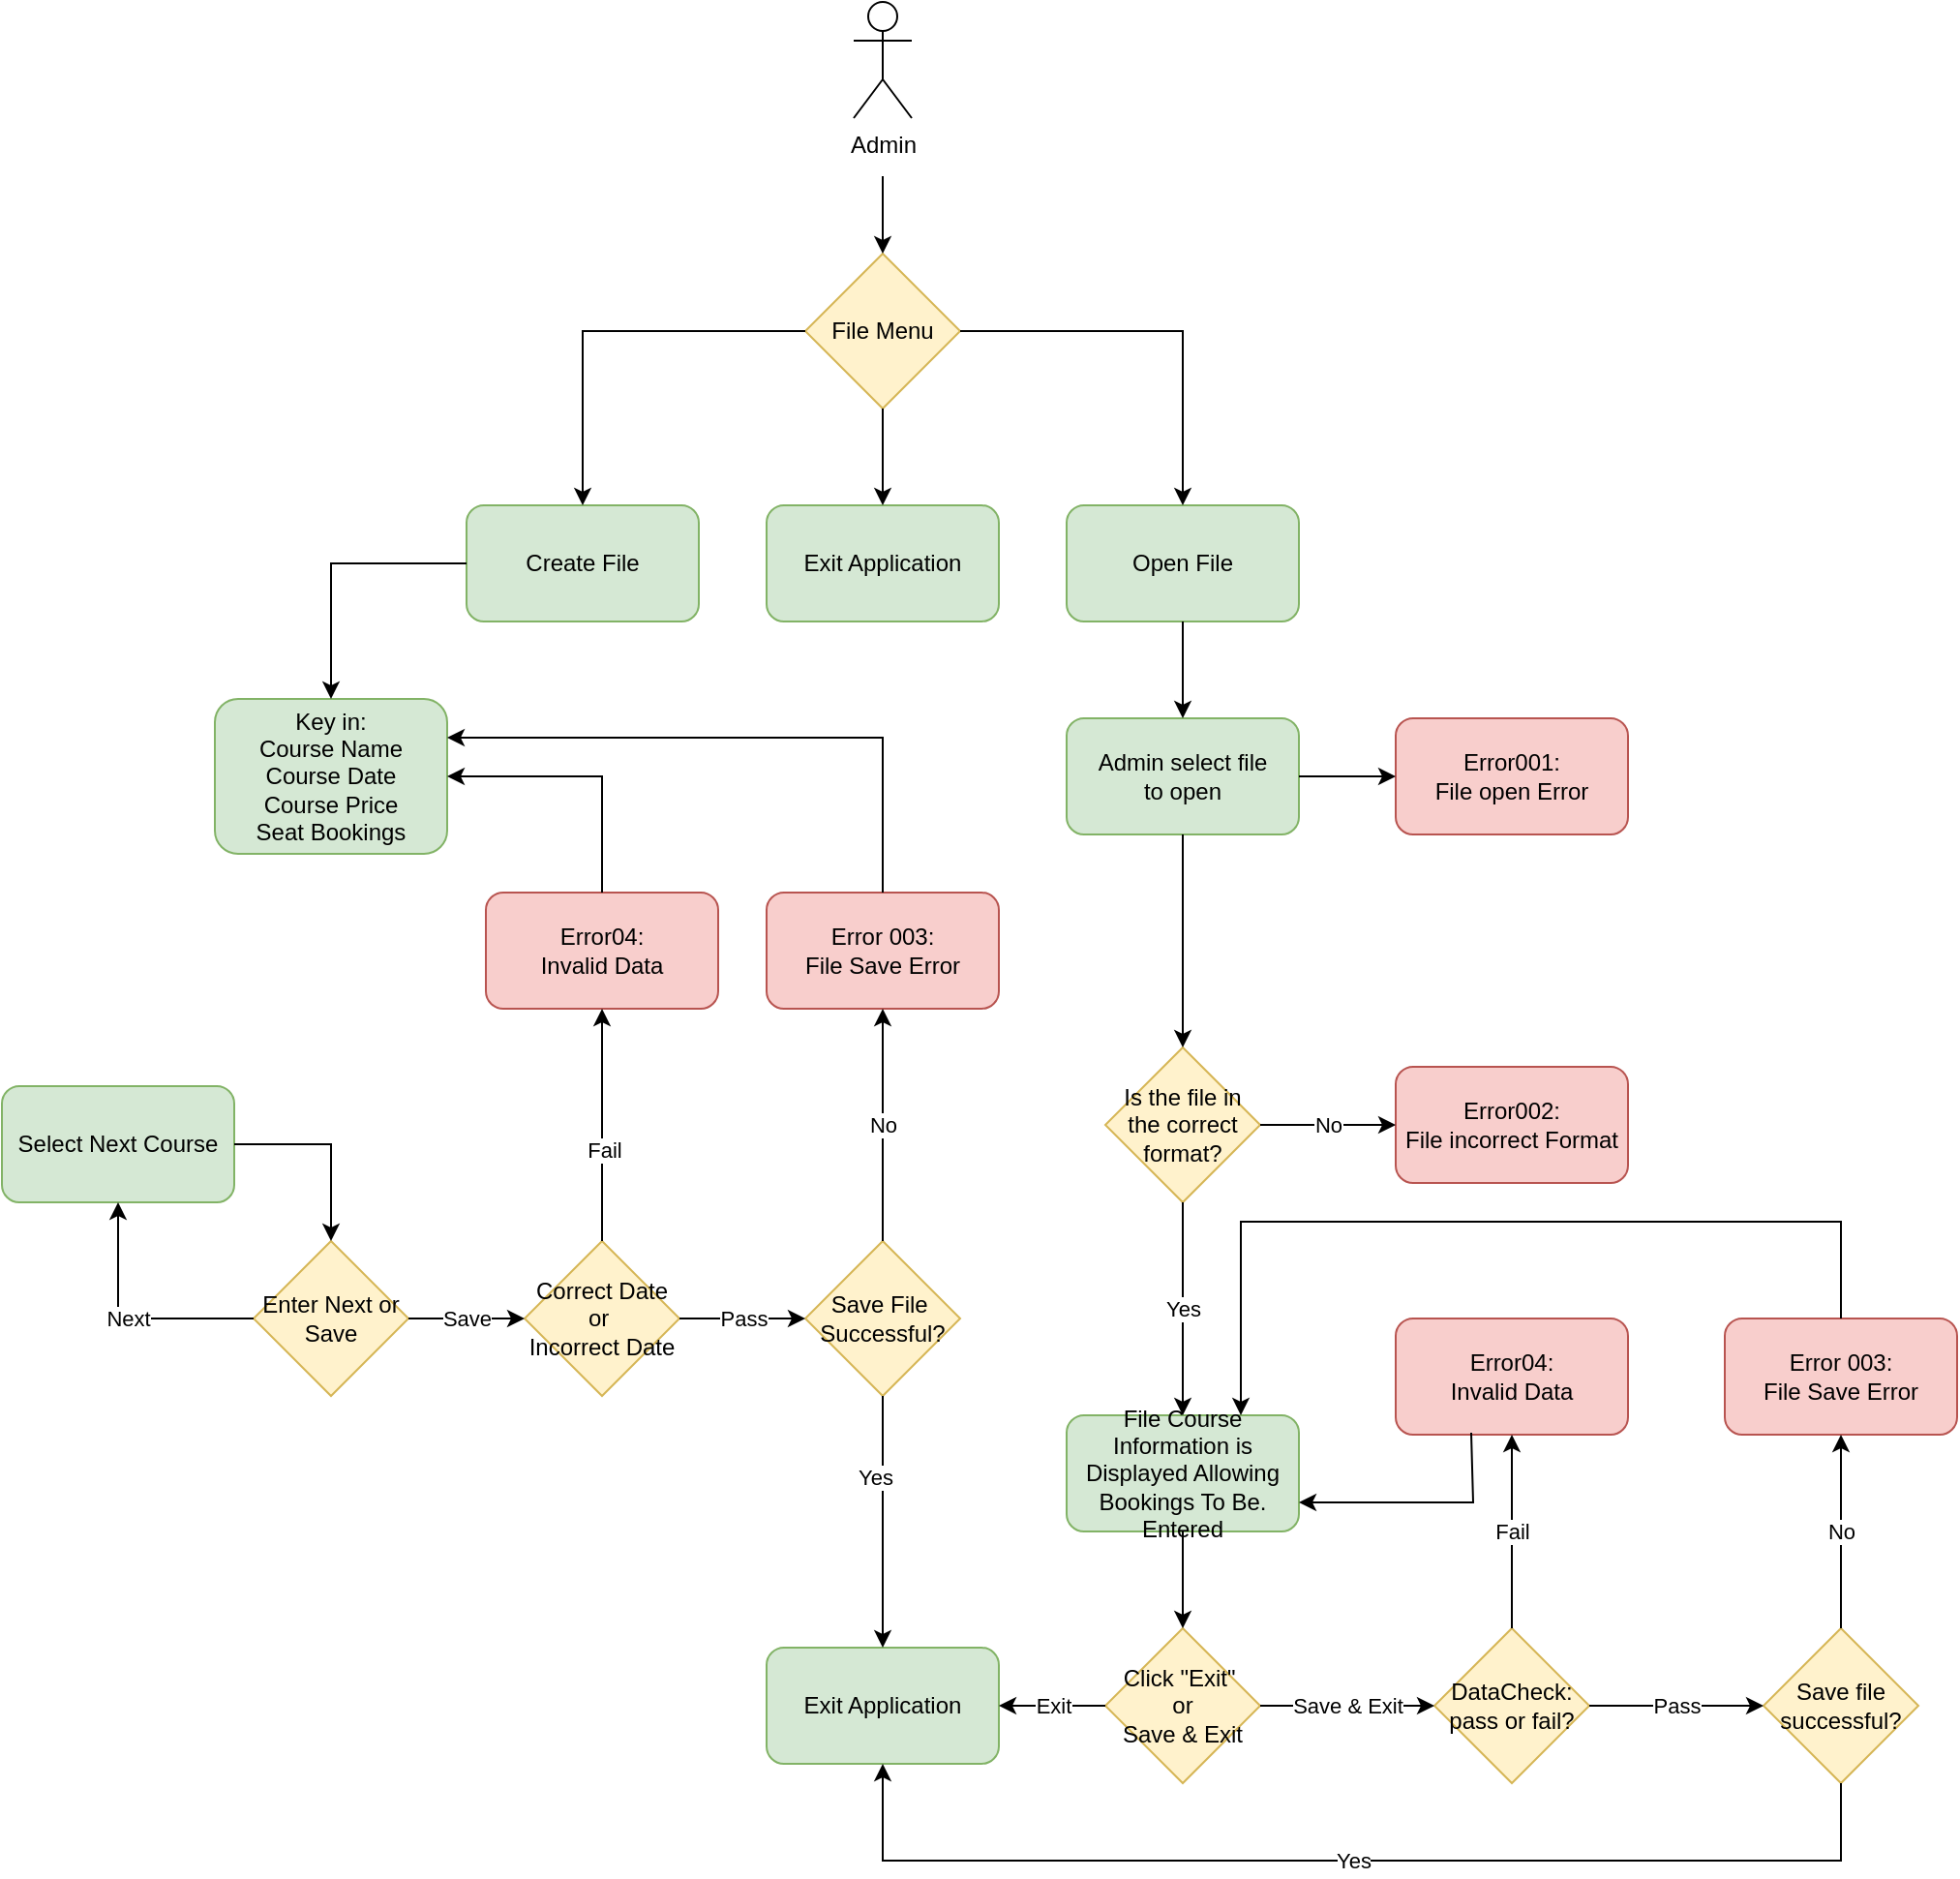 <mxfile version="21.3.8" type="github">
  <diagram name="Page-1" id="c9ofWrENyJ3qVxIOdhhi">
    <mxGraphModel dx="2074" dy="1131" grid="1" gridSize="10" guides="1" tooltips="1" connect="1" arrows="1" fold="1" page="1" pageScale="1" pageWidth="850" pageHeight="1100" math="0" shadow="0">
      <root>
        <mxCell id="0" />
        <mxCell id="1" parent="0" />
        <mxCell id="SaWeX0w0EADOhBqS0NB5-1" value="Admin" style="shape=umlActor;verticalLabelPosition=bottom;verticalAlign=top;html=1;outlineConnect=0;" parent="1" vertex="1">
          <mxGeometry x="360" y="20" width="30" height="60" as="geometry" />
        </mxCell>
        <mxCell id="SaWeX0w0EADOhBqS0NB5-2" value="File Menu" style="rhombus;whiteSpace=wrap;html=1;fillColor=#fff2cc;strokeColor=#d6b656;" parent="1" vertex="1">
          <mxGeometry x="335" y="150" width="80" height="80" as="geometry" />
        </mxCell>
        <mxCell id="SaWeX0w0EADOhBqS0NB5-3" value="Create File" style="rounded=1;whiteSpace=wrap;html=1;fillColor=#d5e8d4;strokeColor=#82b366;" parent="1" vertex="1">
          <mxGeometry x="160" y="280" width="120" height="60" as="geometry" />
        </mxCell>
        <mxCell id="SaWeX0w0EADOhBqS0NB5-4" value="Exit Application" style="rounded=1;whiteSpace=wrap;html=1;fillColor=#d5e8d4;strokeColor=#82b366;" parent="1" vertex="1">
          <mxGeometry x="315" y="280" width="120" height="60" as="geometry" />
        </mxCell>
        <mxCell id="SaWeX0w0EADOhBqS0NB5-5" value="Open File" style="rounded=1;whiteSpace=wrap;html=1;fillColor=#d5e8d4;strokeColor=#82b366;" parent="1" vertex="1">
          <mxGeometry x="470" y="280" width="120" height="60" as="geometry" />
        </mxCell>
        <mxCell id="SaWeX0w0EADOhBqS0NB5-6" value="Key in:&lt;br&gt;Course Name&lt;br&gt;Course Date&lt;br&gt;Course Price&lt;br&gt;Seat Bookings" style="rounded=1;whiteSpace=wrap;html=1;fillColor=#d5e8d4;strokeColor=#82b366;" parent="1" vertex="1">
          <mxGeometry x="30" y="380" width="120" height="80" as="geometry" />
        </mxCell>
        <mxCell id="SaWeX0w0EADOhBqS0NB5-7" value="Admin select file&lt;br&gt;to open" style="rounded=1;whiteSpace=wrap;html=1;fillColor=#d5e8d4;strokeColor=#82b366;" parent="1" vertex="1">
          <mxGeometry x="470" y="390" width="120" height="60" as="geometry" />
        </mxCell>
        <mxCell id="SaWeX0w0EADOhBqS0NB5-8" value="Error001:&lt;br&gt;File open Error" style="rounded=1;whiteSpace=wrap;html=1;fillColor=#f8cecc;strokeColor=#b85450;" parent="1" vertex="1">
          <mxGeometry x="640" y="390" width="120" height="60" as="geometry" />
        </mxCell>
        <mxCell id="SaWeX0w0EADOhBqS0NB5-9" value="Error04:&lt;br&gt;Invalid Data" style="rounded=1;whiteSpace=wrap;html=1;fillColor=#f8cecc;strokeColor=#b85450;" parent="1" vertex="1">
          <mxGeometry x="170" y="480" width="120" height="60" as="geometry" />
        </mxCell>
        <mxCell id="SaWeX0w0EADOhBqS0NB5-10" value="Error 003:&lt;br&gt;File Save Error" style="rounded=1;whiteSpace=wrap;html=1;fillColor=#f8cecc;strokeColor=#b85450;" parent="1" vertex="1">
          <mxGeometry x="315" y="480" width="120" height="60" as="geometry" />
        </mxCell>
        <mxCell id="SaWeX0w0EADOhBqS0NB5-11" value="Select Next Course" style="rounded=1;whiteSpace=wrap;html=1;fillColor=#d5e8d4;strokeColor=#82b366;" parent="1" vertex="1">
          <mxGeometry x="-80" y="580" width="120" height="60" as="geometry" />
        </mxCell>
        <mxCell id="SaWeX0w0EADOhBqS0NB5-12" value="Enter Next or Save" style="rhombus;whiteSpace=wrap;html=1;fillColor=#fff2cc;strokeColor=#d6b656;" parent="1" vertex="1">
          <mxGeometry x="50" y="660" width="80" height="80" as="geometry" />
        </mxCell>
        <mxCell id="SaWeX0w0EADOhBqS0NB5-13" value="Correct Date&lt;br&gt;or&amp;nbsp;&lt;br&gt;Incorrect Date" style="rhombus;whiteSpace=wrap;html=1;fillColor=#fff2cc;strokeColor=#d6b656;" parent="1" vertex="1">
          <mxGeometry x="190" y="660" width="80" height="80" as="geometry" />
        </mxCell>
        <mxCell id="SaWeX0w0EADOhBqS0NB5-14" value="Save File&amp;nbsp;&lt;br&gt;Successful?" style="rhombus;whiteSpace=wrap;html=1;fillColor=#fff2cc;strokeColor=#d6b656;" parent="1" vertex="1">
          <mxGeometry x="335" y="660" width="80" height="80" as="geometry" />
        </mxCell>
        <mxCell id="SaWeX0w0EADOhBqS0NB5-15" value="Is the file in the correct format?" style="rhombus;whiteSpace=wrap;html=1;fillColor=#fff2cc;strokeColor=#d6b656;" parent="1" vertex="1">
          <mxGeometry x="490" y="560" width="80" height="80" as="geometry" />
        </mxCell>
        <mxCell id="SaWeX0w0EADOhBqS0NB5-16" value="Error002:&lt;br&gt;File incorrect Format" style="rounded=1;whiteSpace=wrap;html=1;fillColor=#f8cecc;strokeColor=#b85450;" parent="1" vertex="1">
          <mxGeometry x="640" y="570" width="120" height="60" as="geometry" />
        </mxCell>
        <mxCell id="SaWeX0w0EADOhBqS0NB5-17" value="File Course Information is Displayed Allowing Bookings To Be. Entered" style="rounded=1;whiteSpace=wrap;html=1;fillColor=#d5e8d4;strokeColor=#82b366;" parent="1" vertex="1">
          <mxGeometry x="470" y="750" width="120" height="60" as="geometry" />
        </mxCell>
        <mxCell id="SaWeX0w0EADOhBqS0NB5-18" value="Error04:&lt;br&gt;Invalid Data" style="rounded=1;whiteSpace=wrap;html=1;fillColor=#f8cecc;strokeColor=#b85450;" parent="1" vertex="1">
          <mxGeometry x="640" y="700" width="120" height="60" as="geometry" />
        </mxCell>
        <mxCell id="SaWeX0w0EADOhBqS0NB5-19" value="Error 003:&lt;br&gt;File Save Error" style="rounded=1;whiteSpace=wrap;html=1;fillColor=#f8cecc;strokeColor=#b85450;" parent="1" vertex="1">
          <mxGeometry x="810" y="700" width="120" height="60" as="geometry" />
        </mxCell>
        <mxCell id="SaWeX0w0EADOhBqS0NB5-20" value="Save file&lt;br&gt;successful?" style="rhombus;whiteSpace=wrap;html=1;fillColor=#fff2cc;strokeColor=#d6b656;" parent="1" vertex="1">
          <mxGeometry x="830" y="860" width="80" height="80" as="geometry" />
        </mxCell>
        <mxCell id="SaWeX0w0EADOhBqS0NB5-21" value="DataCheck:&lt;br&gt;pass or fail?" style="rhombus;whiteSpace=wrap;html=1;fillColor=#fff2cc;strokeColor=#d6b656;" parent="1" vertex="1">
          <mxGeometry x="660" y="860" width="80" height="80" as="geometry" />
        </mxCell>
        <mxCell id="SaWeX0w0EADOhBqS0NB5-22" value="Click &quot;Exit&quot;&amp;nbsp;&lt;br&gt;or&lt;br&gt;Save &amp;amp; Exit" style="rhombus;whiteSpace=wrap;html=1;fillColor=#fff2cc;strokeColor=#d6b656;" parent="1" vertex="1">
          <mxGeometry x="490" y="860" width="80" height="80" as="geometry" />
        </mxCell>
        <mxCell id="SaWeX0w0EADOhBqS0NB5-23" value="Exit Application" style="rounded=1;whiteSpace=wrap;html=1;fillColor=#d5e8d4;strokeColor=#82b366;" parent="1" vertex="1">
          <mxGeometry x="315" y="870" width="120" height="60" as="geometry" />
        </mxCell>
        <mxCell id="SaWeX0w0EADOhBqS0NB5-24" value="" style="endArrow=classic;html=1;rounded=0;entryX=0.5;entryY=0;entryDx=0;entryDy=0;exitX=0;exitY=0.5;exitDx=0;exitDy=0;" parent="1" source="SaWeX0w0EADOhBqS0NB5-2" target="SaWeX0w0EADOhBqS0NB5-3" edge="1">
          <mxGeometry width="50" height="50" relative="1" as="geometry">
            <mxPoint x="390" y="330" as="sourcePoint" />
            <mxPoint x="440" y="280" as="targetPoint" />
            <Array as="points">
              <mxPoint x="220" y="190" />
            </Array>
          </mxGeometry>
        </mxCell>
        <mxCell id="SaWeX0w0EADOhBqS0NB5-25" value="" style="endArrow=classic;html=1;rounded=0;entryX=0.5;entryY=0;entryDx=0;entryDy=0;exitX=1;exitY=0.5;exitDx=0;exitDy=0;" parent="1" source="SaWeX0w0EADOhBqS0NB5-2" target="SaWeX0w0EADOhBqS0NB5-5" edge="1">
          <mxGeometry width="50" height="50" relative="1" as="geometry">
            <mxPoint x="390" y="330" as="sourcePoint" />
            <mxPoint x="440" y="280" as="targetPoint" />
            <Array as="points">
              <mxPoint x="530" y="190" />
            </Array>
          </mxGeometry>
        </mxCell>
        <mxCell id="SaWeX0w0EADOhBqS0NB5-26" value="" style="endArrow=classic;html=1;rounded=0;exitX=0.5;exitY=1;exitDx=0;exitDy=0;entryX=0.5;entryY=0;entryDx=0;entryDy=0;" parent="1" source="SaWeX0w0EADOhBqS0NB5-2" target="SaWeX0w0EADOhBqS0NB5-4" edge="1">
          <mxGeometry width="50" height="50" relative="1" as="geometry">
            <mxPoint x="390" y="330" as="sourcePoint" />
            <mxPoint x="440" y="280" as="targetPoint" />
          </mxGeometry>
        </mxCell>
        <mxCell id="SaWeX0w0EADOhBqS0NB5-27" value="" style="endArrow=classic;html=1;rounded=0;exitX=0.5;exitY=1;exitDx=0;exitDy=0;entryX=0.5;entryY=0;entryDx=0;entryDy=0;" parent="1" source="SaWeX0w0EADOhBqS0NB5-5" target="SaWeX0w0EADOhBqS0NB5-7" edge="1">
          <mxGeometry width="50" height="50" relative="1" as="geometry">
            <mxPoint x="390" y="470" as="sourcePoint" />
            <mxPoint x="440" y="420" as="targetPoint" />
          </mxGeometry>
        </mxCell>
        <mxCell id="SaWeX0w0EADOhBqS0NB5-28" value="" style="endArrow=classic;html=1;rounded=0;entryX=0;entryY=0.5;entryDx=0;entryDy=0;exitX=1;exitY=0.5;exitDx=0;exitDy=0;" parent="1" source="SaWeX0w0EADOhBqS0NB5-7" target="SaWeX0w0EADOhBqS0NB5-8" edge="1">
          <mxGeometry width="50" height="50" relative="1" as="geometry">
            <mxPoint x="390" y="470" as="sourcePoint" />
            <mxPoint x="440" y="420" as="targetPoint" />
          </mxGeometry>
        </mxCell>
        <mxCell id="SaWeX0w0EADOhBqS0NB5-29" value="" style="endArrow=classic;html=1;rounded=0;entryX=0.5;entryY=0;entryDx=0;entryDy=0;exitX=0.5;exitY=1;exitDx=0;exitDy=0;" parent="1" source="SaWeX0w0EADOhBqS0NB5-7" target="SaWeX0w0EADOhBqS0NB5-15" edge="1">
          <mxGeometry width="50" height="50" relative="1" as="geometry">
            <mxPoint x="390" y="470" as="sourcePoint" />
            <mxPoint x="440" y="420" as="targetPoint" />
          </mxGeometry>
        </mxCell>
        <mxCell id="SaWeX0w0EADOhBqS0NB5-30" value="Yes" style="endArrow=classic;html=1;rounded=0;exitX=0.5;exitY=1;exitDx=0;exitDy=0;entryX=0.5;entryY=0;entryDx=0;entryDy=0;" parent="1" source="SaWeX0w0EADOhBqS0NB5-15" target="SaWeX0w0EADOhBqS0NB5-17" edge="1">
          <mxGeometry width="50" height="50" relative="1" as="geometry">
            <mxPoint x="390" y="760" as="sourcePoint" />
            <mxPoint x="440" y="710" as="targetPoint" />
          </mxGeometry>
        </mxCell>
        <mxCell id="SaWeX0w0EADOhBqS0NB5-31" value="" style="endArrow=classic;html=1;rounded=0;exitX=0.5;exitY=1;exitDx=0;exitDy=0;" parent="1" source="SaWeX0w0EADOhBqS0NB5-17" target="SaWeX0w0EADOhBqS0NB5-22" edge="1">
          <mxGeometry width="50" height="50" relative="1" as="geometry">
            <mxPoint x="390" y="830" as="sourcePoint" />
            <mxPoint x="440" y="780" as="targetPoint" />
          </mxGeometry>
        </mxCell>
        <mxCell id="SaWeX0w0EADOhBqS0NB5-32" value="No" style="endArrow=classic;html=1;rounded=0;entryX=0;entryY=0.5;entryDx=0;entryDy=0;exitX=1;exitY=0.5;exitDx=0;exitDy=0;" parent="1" source="SaWeX0w0EADOhBqS0NB5-15" target="SaWeX0w0EADOhBqS0NB5-16" edge="1">
          <mxGeometry width="50" height="50" relative="1" as="geometry">
            <mxPoint x="390" y="620" as="sourcePoint" />
            <mxPoint x="440" y="570" as="targetPoint" />
          </mxGeometry>
        </mxCell>
        <mxCell id="SaWeX0w0EADOhBqS0NB5-33" value="" style="endArrow=classic;html=1;rounded=0;exitX=0.5;exitY=0;exitDx=0;exitDy=0;entryX=0.75;entryY=0;entryDx=0;entryDy=0;" parent="1" source="SaWeX0w0EADOhBqS0NB5-19" target="SaWeX0w0EADOhBqS0NB5-17" edge="1">
          <mxGeometry width="50" height="50" relative="1" as="geometry">
            <mxPoint x="610" y="790" as="sourcePoint" />
            <mxPoint x="580" y="660" as="targetPoint" />
            <Array as="points">
              <mxPoint x="870" y="650" />
              <mxPoint x="560" y="650" />
            </Array>
          </mxGeometry>
        </mxCell>
        <mxCell id="SaWeX0w0EADOhBqS0NB5-34" value="" style="endArrow=classic;html=1;rounded=0;entryX=1;entryY=0.75;entryDx=0;entryDy=0;exitX=0.325;exitY=0.983;exitDx=0;exitDy=0;exitPerimeter=0;" parent="1" source="SaWeX0w0EADOhBqS0NB5-18" target="SaWeX0w0EADOhBqS0NB5-17" edge="1">
          <mxGeometry width="50" height="50" relative="1" as="geometry">
            <mxPoint x="700" y="770" as="sourcePoint" />
            <mxPoint x="640" y="840" as="targetPoint" />
            <Array as="points">
              <mxPoint x="680" y="795" />
            </Array>
          </mxGeometry>
        </mxCell>
        <mxCell id="SaWeX0w0EADOhBqS0NB5-35" value="Save &amp;amp; Exit" style="endArrow=classic;html=1;rounded=0;exitX=1;exitY=0.5;exitDx=0;exitDy=0;" parent="1" source="SaWeX0w0EADOhBqS0NB5-22" target="SaWeX0w0EADOhBqS0NB5-21" edge="1">
          <mxGeometry width="50" height="50" relative="1" as="geometry">
            <mxPoint x="610" y="790" as="sourcePoint" />
            <mxPoint x="660" y="740" as="targetPoint" />
          </mxGeometry>
        </mxCell>
        <mxCell id="SaWeX0w0EADOhBqS0NB5-36" value="Pass" style="endArrow=classic;html=1;rounded=0;exitX=1;exitY=0.5;exitDx=0;exitDy=0;entryX=0;entryY=0.5;entryDx=0;entryDy=0;" parent="1" source="SaWeX0w0EADOhBqS0NB5-21" target="SaWeX0w0EADOhBqS0NB5-20" edge="1">
          <mxGeometry width="50" height="50" relative="1" as="geometry">
            <mxPoint x="610" y="790" as="sourcePoint" />
            <mxPoint x="660" y="740" as="targetPoint" />
          </mxGeometry>
        </mxCell>
        <mxCell id="SaWeX0w0EADOhBqS0NB5-37" value="No" style="endArrow=classic;html=1;rounded=0;exitX=0.5;exitY=0;exitDx=0;exitDy=0;entryX=0.5;entryY=1;entryDx=0;entryDy=0;" parent="1" source="SaWeX0w0EADOhBqS0NB5-20" target="SaWeX0w0EADOhBqS0NB5-19" edge="1">
          <mxGeometry width="50" height="50" relative="1" as="geometry">
            <mxPoint x="610" y="790" as="sourcePoint" />
            <mxPoint x="660" y="740" as="targetPoint" />
          </mxGeometry>
        </mxCell>
        <mxCell id="SaWeX0w0EADOhBqS0NB5-38" value="Yes" style="endArrow=classic;html=1;rounded=0;exitX=0.5;exitY=1;exitDx=0;exitDy=0;entryX=0.5;entryY=1;entryDx=0;entryDy=0;" parent="1" source="SaWeX0w0EADOhBqS0NB5-20" target="SaWeX0w0EADOhBqS0NB5-23" edge="1">
          <mxGeometry width="50" height="50" relative="1" as="geometry">
            <mxPoint x="610" y="910" as="sourcePoint" />
            <mxPoint x="800" y="1030" as="targetPoint" />
            <Array as="points">
              <mxPoint x="870" y="980" />
              <mxPoint x="375" y="980" />
            </Array>
          </mxGeometry>
        </mxCell>
        <mxCell id="SaWeX0w0EADOhBqS0NB5-39" value="" style="endArrow=classic;html=1;rounded=0;exitX=0.5;exitY=1;exitDx=0;exitDy=0;entryX=0.5;entryY=0;entryDx=0;entryDy=0;" parent="1" source="SaWeX0w0EADOhBqS0NB5-14" target="SaWeX0w0EADOhBqS0NB5-23" edge="1">
          <mxGeometry width="50" height="50" relative="1" as="geometry">
            <mxPoint x="610" y="870" as="sourcePoint" />
            <mxPoint x="370" y="870" as="targetPoint" />
          </mxGeometry>
        </mxCell>
        <mxCell id="SaWeX0w0EADOhBqS0NB5-55" value="Yes" style="edgeLabel;html=1;align=center;verticalAlign=middle;resizable=0;points=[];" parent="SaWeX0w0EADOhBqS0NB5-39" vertex="1" connectable="0">
          <mxGeometry x="-0.359" y="-4" relative="1" as="geometry">
            <mxPoint as="offset" />
          </mxGeometry>
        </mxCell>
        <mxCell id="SaWeX0w0EADOhBqS0NB5-40" value="No" style="endArrow=classic;html=1;rounded=0;exitX=0.5;exitY=0;exitDx=0;exitDy=0;entryX=0.5;entryY=1;entryDx=0;entryDy=0;" parent="1" source="SaWeX0w0EADOhBqS0NB5-14" target="SaWeX0w0EADOhBqS0NB5-10" edge="1">
          <mxGeometry width="50" height="50" relative="1" as="geometry">
            <mxPoint x="600" y="710" as="sourcePoint" />
            <mxPoint x="650" y="660" as="targetPoint" />
          </mxGeometry>
        </mxCell>
        <mxCell id="SaWeX0w0EADOhBqS0NB5-41" value="Pass" style="endArrow=classic;html=1;rounded=0;exitX=1;exitY=0.5;exitDx=0;exitDy=0;entryX=0;entryY=0.5;entryDx=0;entryDy=0;" parent="1" source="SaWeX0w0EADOhBqS0NB5-13" target="SaWeX0w0EADOhBqS0NB5-14" edge="1">
          <mxGeometry width="50" height="50" relative="1" as="geometry">
            <mxPoint x="370" y="710" as="sourcePoint" />
            <mxPoint x="420" y="660" as="targetPoint" />
          </mxGeometry>
        </mxCell>
        <mxCell id="SaWeX0w0EADOhBqS0NB5-42" value="Save" style="endArrow=classic;html=1;rounded=0;exitX=1;exitY=0.5;exitDx=0;exitDy=0;entryX=0;entryY=0.5;entryDx=0;entryDy=0;" parent="1" source="SaWeX0w0EADOhBqS0NB5-12" target="SaWeX0w0EADOhBqS0NB5-13" edge="1">
          <mxGeometry width="50" height="50" relative="1" as="geometry">
            <mxPoint x="270" y="710" as="sourcePoint" />
            <mxPoint x="320" y="660" as="targetPoint" />
          </mxGeometry>
        </mxCell>
        <mxCell id="SaWeX0w0EADOhBqS0NB5-43" value="Next" style="endArrow=classic;html=1;rounded=0;exitX=0;exitY=0.5;exitDx=0;exitDy=0;entryX=0.5;entryY=1;entryDx=0;entryDy=0;" parent="1" source="SaWeX0w0EADOhBqS0NB5-12" target="SaWeX0w0EADOhBqS0NB5-11" edge="1">
          <mxGeometry width="50" height="50" relative="1" as="geometry">
            <mxPoint x="220" y="710" as="sourcePoint" />
            <mxPoint x="-20" y="650" as="targetPoint" />
            <Array as="points">
              <mxPoint x="-20" y="700" />
            </Array>
          </mxGeometry>
        </mxCell>
        <mxCell id="SaWeX0w0EADOhBqS0NB5-44" value="" style="endArrow=classic;html=1;rounded=0;exitX=0.5;exitY=0;exitDx=0;exitDy=0;entryX=0.5;entryY=1;entryDx=0;entryDy=0;" parent="1" source="SaWeX0w0EADOhBqS0NB5-13" target="SaWeX0w0EADOhBqS0NB5-9" edge="1">
          <mxGeometry width="50" height="50" relative="1" as="geometry">
            <mxPoint x="220" y="600" as="sourcePoint" />
            <mxPoint x="270" y="550" as="targetPoint" />
          </mxGeometry>
        </mxCell>
        <mxCell id="SaWeX0w0EADOhBqS0NB5-54" value="Fail" style="edgeLabel;html=1;align=center;verticalAlign=middle;resizable=0;points=[];" parent="SaWeX0w0EADOhBqS0NB5-44" vertex="1" connectable="0">
          <mxGeometry x="-0.215" y="-1" relative="1" as="geometry">
            <mxPoint as="offset" />
          </mxGeometry>
        </mxCell>
        <mxCell id="SaWeX0w0EADOhBqS0NB5-45" value="" style="endArrow=classic;html=1;rounded=0;entryX=1;entryY=0.5;entryDx=0;entryDy=0;exitX=0.5;exitY=0;exitDx=0;exitDy=0;" parent="1" source="SaWeX0w0EADOhBqS0NB5-9" target="SaWeX0w0EADOhBqS0NB5-6" edge="1">
          <mxGeometry width="50" height="50" relative="1" as="geometry">
            <mxPoint x="220" y="490" as="sourcePoint" />
            <mxPoint x="270" y="440" as="targetPoint" />
            <Array as="points">
              <mxPoint x="230" y="420" />
            </Array>
          </mxGeometry>
        </mxCell>
        <mxCell id="SaWeX0w0EADOhBqS0NB5-46" value="" style="endArrow=classic;html=1;rounded=0;exitX=0.5;exitY=0;exitDx=0;exitDy=0;entryX=1;entryY=0.25;entryDx=0;entryDy=0;" parent="1" source="SaWeX0w0EADOhBqS0NB5-10" target="SaWeX0w0EADOhBqS0NB5-6" edge="1">
          <mxGeometry width="50" height="50" relative="1" as="geometry">
            <mxPoint x="220" y="490" as="sourcePoint" />
            <mxPoint x="270" y="440" as="targetPoint" />
            <Array as="points">
              <mxPoint x="375" y="400" />
            </Array>
          </mxGeometry>
        </mxCell>
        <mxCell id="SaWeX0w0EADOhBqS0NB5-47" value="" style="endArrow=classic;html=1;rounded=0;exitX=0;exitY=0.5;exitDx=0;exitDy=0;entryX=0.5;entryY=0;entryDx=0;entryDy=0;" parent="1" source="SaWeX0w0EADOhBqS0NB5-3" target="SaWeX0w0EADOhBqS0NB5-6" edge="1">
          <mxGeometry width="50" height="50" relative="1" as="geometry">
            <mxPoint x="220" y="380" as="sourcePoint" />
            <mxPoint x="270" y="330" as="targetPoint" />
            <Array as="points">
              <mxPoint x="90" y="310" />
            </Array>
          </mxGeometry>
        </mxCell>
        <mxCell id="SaWeX0w0EADOhBqS0NB5-52" value="" style="endArrow=classic;html=1;rounded=0;entryX=0.5;entryY=0;entryDx=0;entryDy=0;" parent="1" target="SaWeX0w0EADOhBqS0NB5-2" edge="1">
          <mxGeometry width="50" height="50" relative="1" as="geometry">
            <mxPoint x="375" y="110" as="sourcePoint" />
            <mxPoint x="470" y="240" as="targetPoint" />
          </mxGeometry>
        </mxCell>
        <mxCell id="SaWeX0w0EADOhBqS0NB5-53" value="Exit" style="endArrow=classic;html=1;rounded=0;exitX=0;exitY=0.5;exitDx=0;exitDy=0;entryX=1;entryY=0.5;entryDx=0;entryDy=0;" parent="1" source="SaWeX0w0EADOhBqS0NB5-22" target="SaWeX0w0EADOhBqS0NB5-23" edge="1">
          <mxGeometry width="50" height="50" relative="1" as="geometry">
            <mxPoint x="380" y="810" as="sourcePoint" />
            <mxPoint x="430" y="760" as="targetPoint" />
          </mxGeometry>
        </mxCell>
        <mxCell id="SaWeX0w0EADOhBqS0NB5-56" value="" style="endArrow=classic;html=1;rounded=0;exitX=1;exitY=0.5;exitDx=0;exitDy=0;entryX=0.5;entryY=0;entryDx=0;entryDy=0;" parent="1" source="SaWeX0w0EADOhBqS0NB5-11" target="SaWeX0w0EADOhBqS0NB5-12" edge="1">
          <mxGeometry width="50" height="50" relative="1" as="geometry">
            <mxPoint x="300" y="570" as="sourcePoint" />
            <mxPoint x="350" y="520" as="targetPoint" />
            <Array as="points">
              <mxPoint x="90" y="610" />
            </Array>
          </mxGeometry>
        </mxCell>
        <mxCell id="MgOH5K_mlKCeW7CTVBlK-1" value="Fail" style="endArrow=classic;html=1;rounded=0;exitX=0.5;exitY=0;exitDx=0;exitDy=0;entryX=0.5;entryY=1;entryDx=0;entryDy=0;" edge="1" parent="1" source="SaWeX0w0EADOhBqS0NB5-21" target="SaWeX0w0EADOhBqS0NB5-18">
          <mxGeometry width="50" height="50" relative="1" as="geometry">
            <mxPoint x="400" y="600" as="sourcePoint" />
            <mxPoint x="450" y="550" as="targetPoint" />
          </mxGeometry>
        </mxCell>
      </root>
    </mxGraphModel>
  </diagram>
</mxfile>
